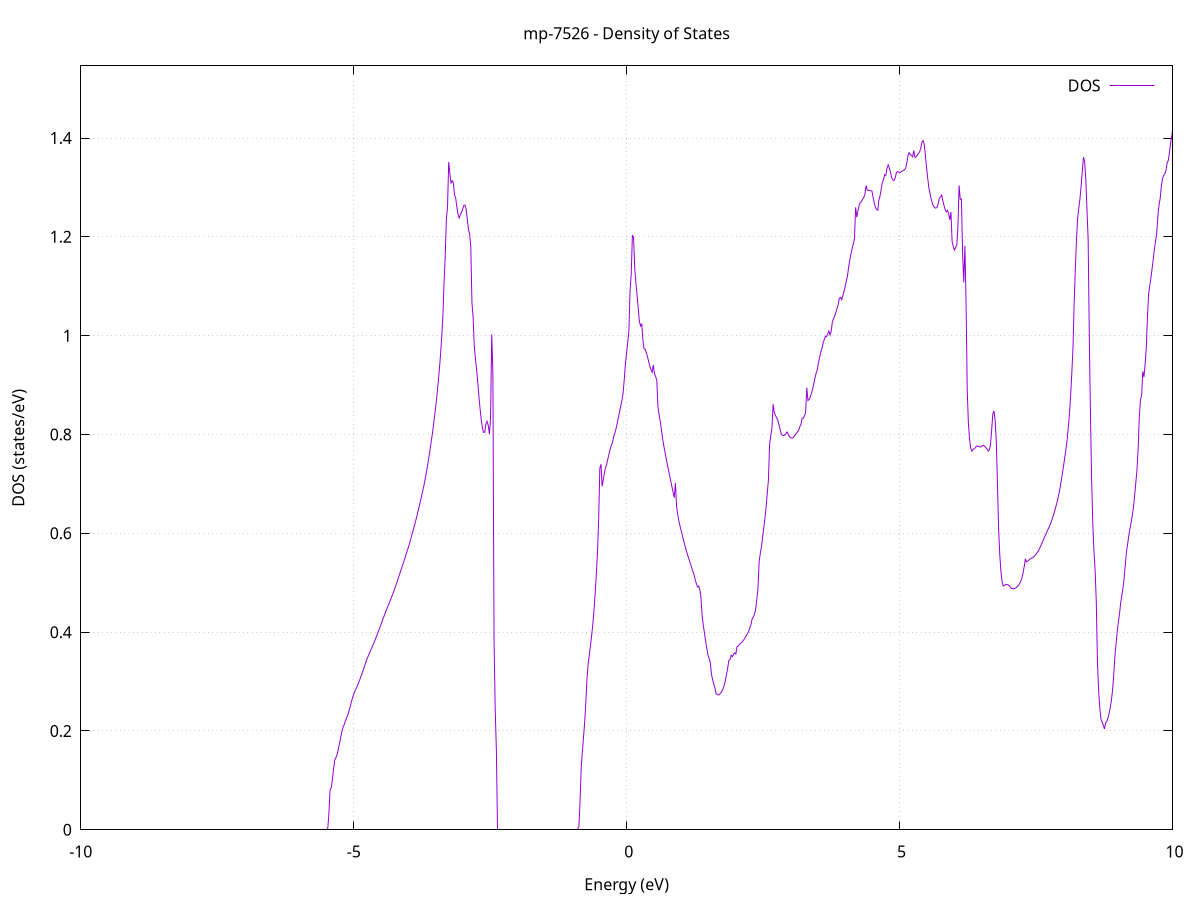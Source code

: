 set title 'mp-7526 - Density of States'
set xlabel 'Energy (eV)'
set ylabel 'DOS (states/eV)'
set grid
set xrange [-10:10]
set yrange [0:1.546]
set xzeroaxis lt -1
set terminal png size 800,600
set output 'mp-7526_dos_gnuplot.png'
plot '-' using 1:2 with lines title 'DOS'
-16.188600 0.000000
-16.167300 0.000000
-16.146000 0.000000
-16.124700 0.000000
-16.103400 0.000000
-16.082100 0.000000
-16.060800 0.000000
-16.039500 0.000000
-16.018200 0.000000
-15.996900 0.000000
-15.975600 0.000000
-15.954300 0.000000
-15.933000 0.000000
-15.911700 0.000000
-15.890400 0.000000
-15.869100 0.000000
-15.847800 0.000000
-15.826500 0.000000
-15.805200 0.000000
-15.783900 0.000000
-15.762600 0.000000
-15.741300 0.000000
-15.720000 0.000000
-15.698700 0.000000
-15.677400 0.000000
-15.656100 0.000000
-15.634800 0.000000
-15.613500 0.000000
-15.592200 0.000000
-15.570900 0.000000
-15.549600 0.000000
-15.528300 0.000000
-15.507000 0.000000
-15.485700 0.000000
-15.464400 0.000000
-15.443100 0.000000
-15.421800 0.000000
-15.400500 0.000000
-15.379200 0.000000
-15.357900 0.000000
-15.336600 0.000000
-15.315300 0.000000
-15.294000 0.000000
-15.272700 0.000000
-15.251400 0.000000
-15.230100 0.000000
-15.208800 0.000000
-15.187500 0.000000
-15.166200 0.000000
-15.144900 0.000000
-15.123600 0.000000
-15.102300 0.000000
-15.081000 0.000000
-15.059700 0.000000
-15.038400 0.000000
-15.017100 0.000000
-14.995800 0.000000
-14.974500 0.000000
-14.953200 0.000000
-14.931900 0.000000
-14.910600 0.000000
-14.889300 0.000000
-14.868000 0.000000
-14.846700 0.000000
-14.825400 0.000000
-14.804100 0.000000
-14.782800 0.000000
-14.761500 0.000000
-14.740200 0.000000
-14.718900 0.000000
-14.697600 0.000000
-14.676300 0.000000
-14.655000 0.000000
-14.633700 0.000000
-14.612400 0.000000
-14.591100 0.000000
-14.569800 0.000000
-14.548500 0.000000
-14.527200 0.000000
-14.505900 0.000000
-14.484600 0.000000
-14.463300 0.000000
-14.442000 0.000000
-14.420700 0.000000
-14.399400 0.000000
-14.378100 0.000000
-14.356800 0.000000
-14.335500 0.000000
-14.314200 0.000000
-14.292900 0.000000
-14.271600 0.000000
-14.250300 7.222700
-14.229000 70.970200
-14.207700 107.253500
-14.186400 140.772300
-14.165100 190.840000
-14.143800 0.000000
-14.122500 0.000000
-14.101200 0.000000
-14.079900 0.000000
-14.058600 0.000000
-14.037300 0.000000
-14.016000 0.000000
-13.994700 0.000000
-13.973400 0.000000
-13.952100 0.000000
-13.930800 0.000000
-13.909500 0.000000
-13.888200 0.000000
-13.866900 0.000000
-13.845600 0.000000
-13.824300 0.000000
-13.803000 0.000000
-13.781700 0.000000
-13.760400 0.000000
-13.739100 0.000000
-13.717800 0.000000
-13.696500 0.000000
-13.675200 0.000000
-13.653900 0.000000
-13.632600 0.000000
-13.611300 0.000000
-13.590000 0.000000
-13.568700 0.000000
-13.547400 0.000000
-13.526100 0.000000
-13.504800 0.000000
-13.483500 0.000000
-13.462200 0.000000
-13.440900 0.000000
-13.419600 0.000000
-13.398300 0.000000
-13.377000 0.000000
-13.355700 0.000000
-13.334400 0.000000
-13.313100 0.000000
-13.291800 0.000000
-13.270500 0.000000
-13.249200 0.000000
-13.227900 0.000000
-13.206600 0.000000
-13.185300 0.000000
-13.164100 0.000000
-13.142800 0.000000
-13.121500 0.000000
-13.100200 0.000000
-13.078900 0.000000
-13.057600 0.000000
-13.036300 0.000000
-13.015000 0.000000
-12.993700 0.000000
-12.972400 0.000000
-12.951100 0.000000
-12.929800 0.000000
-12.908500 0.000000
-12.887200 0.000000
-12.865900 0.000000
-12.844600 0.000000
-12.823300 0.000000
-12.802000 0.000000
-12.780700 0.000000
-12.759400 0.000000
-12.738100 0.000000
-12.716800 0.000000
-12.695500 0.000000
-12.674200 0.000000
-12.652900 0.000000
-12.631600 0.000000
-12.610300 0.000000
-12.589000 0.000000
-12.567700 0.000000
-12.546400 0.000000
-12.525100 0.000000
-12.503800 0.000000
-12.482500 0.000000
-12.461200 0.000000
-12.439900 0.000000
-12.418600 0.000000
-12.397300 0.000000
-12.376000 0.000000
-12.354700 0.000000
-12.333400 0.000000
-12.312100 0.000000
-12.290800 0.000000
-12.269500 0.000000
-12.248200 0.000000
-12.226900 0.000000
-12.205600 0.000000
-12.184300 0.000000
-12.163000 0.000000
-12.141700 0.000000
-12.120400 0.000000
-12.099100 0.000000
-12.077800 0.000000
-12.056500 0.000000
-12.035200 0.000000
-12.013900 0.000000
-11.992600 0.000000
-11.971300 0.000000
-11.950000 0.000000
-11.928700 0.000000
-11.907400 0.000000
-11.886100 0.000000
-11.864800 0.000000
-11.843500 0.000000
-11.822200 0.000000
-11.800900 0.000000
-11.779600 0.000000
-11.758300 0.000000
-11.737000 0.000000
-11.715700 0.000000
-11.694400 0.000000
-11.673100 0.000000
-11.651800 0.000000
-11.630500 0.000000
-11.609200 0.000000
-11.587900 0.000000
-11.566600 0.000000
-11.545300 0.000000
-11.524000 0.000000
-11.502700 0.000000
-11.481400 0.000000
-11.460100 0.000000
-11.438800 0.000000
-11.417500 0.000000
-11.396200 0.000000
-11.374900 0.000000
-11.353600 0.000000
-11.332300 0.000000
-11.311000 0.000000
-11.289700 0.000000
-11.268400 0.000000
-11.247100 0.000000
-11.225800 0.000000
-11.204500 0.000000
-11.183200 0.000000
-11.161900 0.000000
-11.140600 0.000000
-11.119300 0.000000
-11.098000 0.000000
-11.076700 0.000000
-11.055400 0.000000
-11.034100 0.000000
-11.012800 0.000000
-10.991500 0.000000
-10.970200 0.000000
-10.948900 0.000000
-10.927600 0.000000
-10.906300 0.000000
-10.885000 0.000000
-10.863700 0.000000
-10.842400 0.000000
-10.821100 0.000000
-10.799800 0.000000
-10.778500 0.000000
-10.757200 0.000000
-10.735900 0.000000
-10.714600 0.000000
-10.693300 0.000000
-10.672000 0.000000
-10.650700 0.000000
-10.629400 0.000000
-10.608100 0.000000
-10.586800 0.000000
-10.565500 0.000000
-10.544200 0.000000
-10.522900 0.000000
-10.501600 0.000000
-10.480300 0.000000
-10.459000 0.000000
-10.437700 0.000000
-10.416400 0.000000
-10.395100 0.000000
-10.373800 0.000000
-10.352500 0.000000
-10.331200 0.000000
-10.309900 0.000000
-10.288600 0.000000
-10.267300 0.000000
-10.246000 0.000000
-10.224700 0.000000
-10.203400 0.000000
-10.182100 0.000000
-10.160800 0.000000
-10.139600 0.000000
-10.118300 0.000000
-10.097000 0.000000
-10.075700 0.000000
-10.054400 0.000000
-10.033100 0.000000
-10.011800 0.000000
-9.990500 0.000000
-9.969200 0.000000
-9.947900 0.000000
-9.926600 0.000000
-9.905300 0.000000
-9.884000 0.000000
-9.862700 0.000000
-9.841400 0.000000
-9.820100 0.000000
-9.798800 0.000000
-9.777500 0.000000
-9.756200 0.000000
-9.734900 0.000000
-9.713600 0.000000
-9.692300 0.000000
-9.671000 0.000000
-9.649700 0.000000
-9.628400 0.000000
-9.607100 0.000000
-9.585800 0.000000
-9.564500 0.000000
-9.543200 0.000000
-9.521900 0.000000
-9.500600 0.000000
-9.479300 0.000000
-9.458000 0.000000
-9.436700 0.000000
-9.415400 0.000000
-9.394100 0.000000
-9.372800 0.000000
-9.351500 0.000000
-9.330200 0.000000
-9.308900 0.000000
-9.287600 0.000000
-9.266300 0.000000
-9.245000 0.000000
-9.223700 0.000000
-9.202400 0.000000
-9.181100 0.000000
-9.159800 0.000000
-9.138500 0.000000
-9.117200 0.000000
-9.095900 0.000000
-9.074600 0.000000
-9.053300 0.000000
-9.032000 0.000000
-9.010700 0.000000
-8.989400 0.000000
-8.968100 0.000000
-8.946800 0.000000
-8.925500 0.000000
-8.904200 0.000000
-8.882900 0.000000
-8.861600 0.000000
-8.840300 0.000000
-8.819000 0.000000
-8.797700 0.000000
-8.776400 0.000000
-8.755100 0.000000
-8.733800 0.000000
-8.712500 0.000000
-8.691200 0.000000
-8.669900 0.000000
-8.648600 0.000000
-8.627300 0.000000
-8.606000 0.000000
-8.584700 0.000000
-8.563400 0.000000
-8.542100 0.000000
-8.520800 0.000000
-8.499500 0.000000
-8.478200 0.000000
-8.456900 0.000000
-8.435600 0.000000
-8.414300 0.000000
-8.393000 0.000000
-8.371700 0.000000
-8.350400 0.000000
-8.329100 0.000000
-8.307800 0.000000
-8.286500 0.000000
-8.265200 0.000000
-8.243900 0.000000
-8.222600 0.000000
-8.201300 0.000000
-8.180000 0.000000
-8.158700 0.000000
-8.137400 0.000000
-8.116100 0.000000
-8.094800 0.000000
-8.073500 0.000000
-8.052200 0.000000
-8.030900 0.000000
-8.009600 0.000000
-7.988300 0.000000
-7.967000 0.000000
-7.945700 0.000000
-7.924400 0.000000
-7.903100 0.000000
-7.881800 0.000000
-7.860500 0.000000
-7.839200 0.000000
-7.817900 0.000000
-7.796600 0.000000
-7.775300 0.000000
-7.754000 0.000000
-7.732700 0.000000
-7.711400 0.000000
-7.690100 0.000000
-7.668800 0.000000
-7.647500 0.000000
-7.626200 0.000000
-7.604900 0.000000
-7.583600 0.000000
-7.562300 0.000000
-7.541000 0.000000
-7.519700 0.000000
-7.498400 0.000000
-7.477100 0.000000
-7.455800 0.000000
-7.434500 0.000000
-7.413200 0.000000
-7.391900 0.000000
-7.370600 0.000000
-7.349300 0.000000
-7.328000 0.000000
-7.306700 0.000000
-7.285400 0.000000
-7.264100 0.000000
-7.242800 0.000000
-7.221500 0.000000
-7.200200 0.000000
-7.178900 0.000000
-7.157600 0.000000
-7.136300 0.000000
-7.115000 0.000000
-7.093800 0.000000
-7.072500 0.000000
-7.051200 0.000000
-7.029900 0.000000
-7.008600 0.000000
-6.987300 0.000000
-6.966000 0.000000
-6.944700 0.000000
-6.923400 0.000000
-6.902100 0.000000
-6.880800 0.000000
-6.859500 0.000000
-6.838200 0.000000
-6.816900 0.000000
-6.795600 0.000000
-6.774300 0.000000
-6.753000 0.000000
-6.731700 0.000000
-6.710400 0.000000
-6.689100 0.000000
-6.667800 0.000000
-6.646500 0.000000
-6.625200 0.000000
-6.603900 0.000000
-6.582600 0.000000
-6.561300 0.000000
-6.540000 0.000000
-6.518700 0.000000
-6.497400 0.000000
-6.476100 0.000000
-6.454800 0.000000
-6.433500 0.000000
-6.412200 0.000000
-6.390900 0.000000
-6.369600 0.000000
-6.348300 0.000000
-6.327000 0.000000
-6.305700 0.000000
-6.284400 0.000000
-6.263100 0.000000
-6.241800 0.000000
-6.220500 0.000000
-6.199200 0.000000
-6.177900 0.000000
-6.156600 0.000000
-6.135300 0.000000
-6.114000 0.000000
-6.092700 0.000000
-6.071400 0.000000
-6.050100 0.000000
-6.028800 0.000000
-6.007500 0.000000
-5.986200 0.000000
-5.964900 0.000000
-5.943600 0.000000
-5.922300 0.000000
-5.901000 0.000000
-5.879700 0.000000
-5.858400 0.000000
-5.837100 0.000000
-5.815800 0.000000
-5.794500 0.000000
-5.773200 0.000000
-5.751900 0.000000
-5.730600 0.000000
-5.709300 0.000000
-5.688000 0.000000
-5.666700 0.000000
-5.645400 0.000000
-5.624100 0.000000
-5.602800 0.000000
-5.581500 0.000000
-5.560200 0.000000
-5.538900 0.000000
-5.517600 0.000000
-5.496300 0.000000
-5.475000 0.002800
-5.453700 0.034200
-5.432400 0.082000
-5.411100 0.084900
-5.389800 0.102000
-5.368500 0.123100
-5.347200 0.141100
-5.325900 0.146000
-5.304600 0.152400
-5.283300 0.162800
-5.262000 0.173700
-5.240700 0.185000
-5.219400 0.197200
-5.198100 0.206500
-5.176800 0.212200
-5.155500 0.219000
-5.134200 0.225200
-5.112900 0.231300
-5.091600 0.238300
-5.070300 0.246900
-5.049000 0.255800
-5.027700 0.264900
-5.006400 0.272700
-4.985100 0.279300
-4.963800 0.284200
-4.942500 0.288900
-4.921200 0.294400
-4.899900 0.300400
-4.878600 0.306900
-4.857300 0.313400
-4.836000 0.320000
-4.814700 0.326900
-4.793400 0.334100
-4.772100 0.341200
-4.750800 0.347000
-4.729500 0.353100
-4.708200 0.358800
-4.686900 0.363900
-4.665600 0.369200
-4.644300 0.374700
-4.623000 0.380400
-4.601700 0.386300
-4.580400 0.392300
-4.559100 0.398400
-4.537800 0.404500
-4.516500 0.410700
-4.495200 0.417200
-4.473900 0.423700
-4.452600 0.430000
-4.431300 0.436200
-4.410000 0.442600
-4.388700 0.448500
-4.367400 0.454100
-4.346100 0.459900
-4.324800 0.465800
-4.303500 0.471800
-4.282200 0.477800
-4.260900 0.484000
-4.239600 0.490800
-4.218300 0.497600
-4.197000 0.504600
-4.175700 0.511700
-4.154400 0.519000
-4.133100 0.526000
-4.111800 0.532900
-4.090500 0.540000
-4.069300 0.547200
-4.048000 0.554700
-4.026700 0.562000
-4.005400 0.569300
-3.984100 0.577100
-3.962800 0.585200
-3.941500 0.593700
-3.920200 0.602300
-3.898900 0.611000
-3.877600 0.619900
-3.856300 0.629100
-3.835000 0.638600
-3.813700 0.648300
-3.792400 0.658200
-3.771100 0.668300
-3.749800 0.678700
-3.728500 0.689400
-3.707200 0.700500
-3.685900 0.713100
-3.664600 0.725900
-3.643300 0.739900
-3.622000 0.754700
-3.600700 0.770000
-3.579400 0.785900
-3.558100 0.802800
-3.536800 0.820600
-3.515500 0.839500
-3.494200 0.859900
-3.472900 0.882000
-3.451600 0.906100
-3.430300 0.932500
-3.409000 0.962300
-3.387700 0.997600
-3.366400 1.039400
-3.345100 1.107300
-3.323800 1.160600
-3.302500 1.235800
-3.281200 1.260700
-3.259900 1.351300
-3.238600 1.328300
-3.217300 1.309000
-3.196000 1.313600
-3.174700 1.309500
-3.153400 1.285700
-3.132100 1.278700
-3.110800 1.260500
-3.089500 1.245500
-3.068200 1.238200
-3.046900 1.244500
-3.025600 1.249400
-3.004300 1.256100
-2.983000 1.263500
-2.961700 1.264400
-2.940400 1.255200
-2.919100 1.235200
-2.897800 1.214800
-2.876500 1.205100
-2.855200 1.180100
-2.833900 1.066300
-2.812600 1.037300
-2.791300 0.978400
-2.770000 0.953300
-2.748700 0.931400
-2.727400 0.905500
-2.706100 0.877500
-2.684800 0.851700
-2.663500 0.829300
-2.642200 0.813300
-2.620900 0.804000
-2.599600 0.804900
-2.578300 0.821300
-2.557000 0.826600
-2.535700 0.818600
-2.514400 0.800900
-2.493100 0.831800
-2.471800 1.002500
-2.450500 0.925500
-2.429200 0.382900
-2.407900 0.244300
-2.386600 0.161500
-2.365300 0.000000
-2.344000 0.000000
-2.322700 0.000000
-2.301400 0.000000
-2.280100 0.000000
-2.258800 0.000000
-2.237500 0.000000
-2.216200 0.000000
-2.194900 0.000000
-2.173600 0.000000
-2.152300 0.000000
-2.131000 0.000000
-2.109700 0.000000
-2.088400 0.000000
-2.067100 0.000000
-2.045800 0.000000
-2.024500 0.000000
-2.003200 0.000000
-1.981900 0.000000
-1.960600 0.000000
-1.939300 0.000000
-1.918000 0.000000
-1.896700 0.000000
-1.875400 0.000000
-1.854100 0.000000
-1.832800 0.000000
-1.811500 0.000000
-1.790200 0.000000
-1.768900 0.000000
-1.747600 0.000000
-1.726300 0.000000
-1.705000 0.000000
-1.683700 0.000000
-1.662400 0.000000
-1.641100 0.000000
-1.619800 0.000000
-1.598500 0.000000
-1.577200 0.000000
-1.555900 0.000000
-1.534600 0.000000
-1.513300 0.000000
-1.492000 0.000000
-1.470700 0.000000
-1.449400 0.000000
-1.428100 0.000000
-1.406800 0.000000
-1.385500 0.000000
-1.364200 0.000000
-1.342900 0.000000
-1.321600 0.000000
-1.300300 0.000000
-1.279000 0.000000
-1.257700 0.000000
-1.236400 0.000000
-1.215100 0.000000
-1.193800 0.000000
-1.172500 0.000000
-1.151200 0.000000
-1.129900 0.000000
-1.108600 0.000000
-1.087300 0.000000
-1.066000 0.000000
-1.044700 0.000000
-1.023500 0.000000
-1.002200 0.000000
-0.980900 0.000000
-0.959600 0.000000
-0.938300 0.000000
-0.917000 0.000000
-0.895700 0.000000
-0.874400 0.006600
-0.853100 0.059900
-0.831800 0.126600
-0.810500 0.159600
-0.789200 0.188500
-0.767900 0.219500
-0.746600 0.259800
-0.725300 0.308100
-0.704000 0.336900
-0.682700 0.354500
-0.661400 0.373700
-0.640100 0.394100
-0.618800 0.416900
-0.597500 0.445600
-0.576200 0.479300
-0.554900 0.518600
-0.533600 0.562900
-0.512300 0.630200
-0.491000 0.732100
-0.469700 0.739800
-0.448400 0.695100
-0.427100 0.709500
-0.405800 0.723400
-0.384500 0.734600
-0.363200 0.740400
-0.341900 0.751700
-0.320600 0.761800
-0.299300 0.771700
-0.278000 0.778300
-0.256700 0.785500
-0.235400 0.796200
-0.214100 0.803600
-0.192800 0.812200
-0.171500 0.823200
-0.150200 0.835100
-0.128900 0.846500
-0.107600 0.857600
-0.086300 0.868600
-0.065000 0.884200
-0.043700 0.911200
-0.022400 0.943900
-0.001100 0.964500
0.020200 0.986700
0.041500 1.010200
0.062800 1.090400
0.084100 1.124900
0.105400 1.203500
0.126700 1.198900
0.148000 1.137200
0.169300 1.107400
0.190600 1.082300
0.211900 1.056200
0.233200 1.028900
0.254500 1.019600
0.275800 1.024400
0.297100 0.992600
0.318400 0.973200
0.339700 0.972600
0.361000 0.965500
0.382300 0.957000
0.403600 0.947600
0.424900 0.938500
0.446200 0.931200
0.467500 0.925800
0.488800 0.940700
0.510100 0.922400
0.531400 0.917700
0.552700 0.908700
0.574000 0.854900
0.595300 0.839700
0.616600 0.825500
0.637900 0.809400
0.659200 0.791200
0.680500 0.777300
0.701800 0.764400
0.723100 0.752200
0.744400 0.740400
0.765700 0.728600
0.787000 0.717100
0.808300 0.705600
0.829600 0.694300
0.850900 0.682800
0.872200 0.672000
0.893500 0.701800
0.914800 0.654700
0.936100 0.638000
0.957400 0.624600
0.978700 0.614200
1.000000 0.604700
1.021300 0.595300
1.042600 0.585900
1.063900 0.576500
1.085200 0.567700
1.106500 0.559800
1.127800 0.552200
1.149100 0.545300
1.170400 0.538000
1.191700 0.530500
1.213000 0.523300
1.234300 0.516200
1.255600 0.506500
1.276900 0.498200
1.298200 0.491400
1.319500 0.493000
1.340800 0.485800
1.362100 0.468900
1.383400 0.432500
1.404700 0.413700
1.426000 0.397500
1.447300 0.381700
1.468600 0.367000
1.489900 0.353500
1.511200 0.346200
1.532500 0.338400
1.553800 0.314600
1.575100 0.303700
1.596400 0.294500
1.617700 0.287000
1.639000 0.275100
1.660300 0.274100
1.681600 0.272700
1.702900 0.274300
1.724200 0.277000
1.745500 0.280800
1.766800 0.285500
1.788100 0.292500
1.809400 0.302600
1.830700 0.314600
1.852000 0.328100
1.873300 0.343200
1.894600 0.344700
1.915900 0.353400
1.937200 0.350400
1.958500 0.355100
1.979800 0.358200
2.001000 0.355800
2.022300 0.370700
2.043600 0.371700
2.064900 0.374900
2.086200 0.377400
2.107500 0.378700
2.128800 0.381800
2.150100 0.385100
2.171400 0.388900
2.192700 0.392800
2.214000 0.397000
2.235300 0.401900
2.256600 0.409000
2.277900 0.415300
2.299200 0.426800
2.320500 0.430800
2.341800 0.436000
2.363100 0.445800
2.384400 0.466000
2.405700 0.487800
2.427000 0.542900
2.448300 0.559200
2.469600 0.573000
2.490900 0.591600
2.512200 0.610800
2.533500 0.630400
2.554800 0.653600
2.576100 0.681100
2.597400 0.707800
2.618700 0.779800
2.640000 0.797300
2.661300 0.812200
2.682600 0.861300
2.703900 0.844800
2.725200 0.838500
2.746500 0.834200
2.767800 0.829200
2.789100 0.820900
2.810400 0.810400
2.831700 0.801700
2.853000 0.798600
2.874300 0.798600
2.895600 0.798800
2.916900 0.801200
2.938200 0.805200
2.959500 0.800900
2.980800 0.796000
3.002100 0.793400
3.023400 0.793100
3.044700 0.793000
3.066000 0.795900
3.087300 0.799100
3.108600 0.802300
3.129900 0.805100
3.151200 0.808300
3.172500 0.815800
3.193800 0.820400
3.215100 0.833100
3.236400 0.832900
3.257700 0.837500
3.279000 0.844800
3.300300 0.894700
3.321600 0.868700
3.342900 0.870800
3.364200 0.876100
3.385500 0.883600
3.406800 0.892300
3.428100 0.902600
3.449400 0.913800
3.470700 0.923700
3.492000 0.930800
3.513300 0.944200
3.534600 0.955700
3.555900 0.966900
3.577200 0.973900
3.598500 0.984400
3.619800 0.991900
3.641100 0.998700
3.662400 0.998300
3.683700 1.003300
3.705000 1.009400
3.726300 1.001400
3.747600 1.008600
3.768900 1.028500
3.790200 1.034300
3.811500 1.040400
3.832800 1.046900
3.854100 1.055200
3.875400 1.062700
3.896700 1.075300
3.918000 1.077500
3.939300 1.072600
3.960600 1.080700
3.981900 1.089500
4.003200 1.099300
4.024500 1.110900
4.045800 1.120900
4.067100 1.138900
4.088400 1.152700
4.109700 1.165500
4.131000 1.176400
4.152300 1.185900
4.173600 1.196100
4.194900 1.259600
4.216200 1.239600
4.237500 1.253500
4.258800 1.263100
4.280100 1.269800
4.301400 1.270900
4.322700 1.276300
4.344000 1.279600
4.365300 1.286600
4.386600 1.303700
4.407900 1.294700
4.429200 1.293900
4.450500 1.294300
4.471800 1.293200
4.493100 1.292900
4.514400 1.280500
4.535700 1.268600
4.557000 1.260400
4.578300 1.255400
4.599600 1.253900
4.620900 1.274300
4.642200 1.282700
4.663500 1.296600
4.684800 1.310200
4.706100 1.315900
4.727400 1.326000
4.748700 1.324400
4.770000 1.338800
4.791300 1.345600
4.812600 1.339500
4.833900 1.330400
4.855200 1.319600
4.876500 1.315300
4.897800 1.313900
4.919100 1.318800
4.940400 1.329600
4.961700 1.332200
4.983000 1.331000
5.004300 1.330400
5.025600 1.331300
5.046800 1.333200
5.068100 1.334600
5.089400 1.335500
5.110700 1.338800
5.132000 1.348400
5.153300 1.364800
5.174600 1.370500
5.195900 1.367000
5.217200 1.364400
5.238500 1.362000
5.259800 1.374600
5.281100 1.360600
5.302400 1.361500
5.323700 1.365200
5.345000 1.368700
5.366300 1.371700
5.387600 1.379200
5.408900 1.391200
5.430200 1.395000
5.451500 1.387400
5.472800 1.365000
5.494100 1.341000
5.515400 1.319100
5.536700 1.298900
5.558000 1.287400
5.579300 1.276600
5.600600 1.267500
5.621900 1.261900
5.643200 1.259000
5.664500 1.258000
5.685800 1.259800
5.707100 1.266400
5.728400 1.278600
5.749700 1.280800
5.771000 1.284600
5.792300 1.273200
5.813600 1.263400
5.834900 1.255100
5.856200 1.250500
5.877500 1.253400
5.898800 1.247100
5.920100 1.234400
5.941400 1.250400
5.962700 1.190100
5.984000 1.180900
6.005300 1.173100
6.026600 1.178300
6.047900 1.182800
6.069200 1.218700
6.090500 1.304000
6.111800 1.276000
6.133100 1.276500
6.154400 1.167600
6.175700 1.107700
6.197000 1.181700
6.218300 1.066300
6.239600 0.889200
6.260900 0.822300
6.282200 0.791300
6.303500 0.772300
6.324800 0.766100
6.346100 0.769200
6.367400 0.771600
6.388700 0.773000
6.410000 0.776600
6.431300 0.776500
6.452600 0.775600
6.473900 0.774600
6.495200 0.775100
6.516500 0.777200
6.537800 0.778300
6.559100 0.775900
6.580400 0.773300
6.601700 0.770500
6.623000 0.766300
6.644300 0.768600
6.665600 0.779500
6.686900 0.808700
6.708200 0.841500
6.729500 0.847600
6.750800 0.828800
6.772100 0.785500
6.793400 0.700600
6.814700 0.607400
6.836000 0.556200
6.857300 0.522200
6.878600 0.502000
6.899900 0.493200
6.921200 0.494400
6.942500 0.496400
6.963800 0.496500
6.985100 0.495800
7.006400 0.494300
7.027700 0.491500
7.049000 0.488400
7.070300 0.487900
7.091600 0.488100
7.112900 0.488300
7.134200 0.489900
7.155500 0.492100
7.176800 0.494500
7.198100 0.497900
7.219400 0.502700
7.240700 0.509400
7.262000 0.519500
7.283300 0.532600
7.304600 0.548300
7.325900 0.542100
7.347200 0.543700
7.368500 0.545800
7.389800 0.548100
7.411100 0.549600
7.432400 0.550200
7.453700 0.552200
7.475000 0.554500
7.496300 0.557100
7.517600 0.560100
7.538900 0.563700
7.560200 0.568200
7.581500 0.573300
7.602800 0.578800
7.624100 0.584300
7.645400 0.589700
7.666700 0.595100
7.688000 0.600300
7.709300 0.605500
7.730600 0.610500
7.751900 0.615600
7.773200 0.621700
7.794500 0.628500
7.815800 0.635800
7.837100 0.643600
7.858400 0.652000
7.879700 0.660900
7.901000 0.670500
7.922300 0.681700
7.943600 0.694400
7.964900 0.708700
7.986200 0.723700
8.007500 0.738900
8.028800 0.755000
8.050100 0.772100
8.071300 0.790900
8.092600 0.816100
8.113900 0.844000
8.135200 0.882000
8.156500 0.926000
8.177800 0.977900
8.199100 1.068600
8.220400 1.135600
8.241700 1.196300
8.263000 1.239400
8.284300 1.258900
8.305600 1.277800
8.326900 1.304300
8.348200 1.333600
8.369500 1.361300
8.390800 1.352000
8.412100 1.315200
8.433400 1.254900
8.454700 1.194400
8.476000 0.999800
8.497300 0.837600
8.518600 0.708400
8.539900 0.619900
8.561200 0.563900
8.582500 0.525700
8.603800 0.461000
8.625100 0.340200
8.646400 0.283500
8.667700 0.246600
8.689000 0.224600
8.710300 0.217900
8.731600 0.212100
8.752900 0.204000
8.774200 0.216500
8.795500 0.218900
8.816800 0.225700
8.838100 0.235400
8.859400 0.247100
8.880700 0.262100
8.902000 0.282500
8.923300 0.313000
8.944600 0.351400
8.965900 0.375900
8.987200 0.401200
9.008500 0.420400
9.029800 0.437600
9.051100 0.460000
9.072400 0.474500
9.093700 0.488900
9.115000 0.510500
9.136300 0.537000
9.157600 0.563200
9.178900 0.578600
9.200200 0.596100
9.221500 0.609800
9.242800 0.622100
9.264100 0.636200
9.285400 0.653000
9.306700 0.677200
9.328000 0.702500
9.349300 0.728600
9.370600 0.770800
9.391900 0.835400
9.413200 0.870400
9.434500 0.878900
9.455800 0.927600
9.477100 0.916000
9.498400 0.942300
9.519700 0.976000
9.541000 1.036600
9.562300 1.084300
9.583600 1.101900
9.604900 1.116900
9.626200 1.135600
9.647500 1.154600
9.668800 1.174900
9.690100 1.191100
9.711400 1.207000
9.732700 1.243200
9.754000 1.264600
9.775300 1.278500
9.796600 1.303700
9.817900 1.318300
9.839200 1.324500
9.860500 1.327800
9.881800 1.335500
9.903100 1.349600
9.924400 1.355300
9.945700 1.372000
9.967000 1.390300
9.988300 1.405000
10.009600 1.425100
10.030900 1.441100
10.052200 1.459300
10.073500 1.477200
10.094800 1.505700
10.116100 1.540000
10.137400 1.577200
10.158700 1.610600
10.180000 1.641400
10.201300 1.659700
10.222600 1.676000
10.243900 1.694700
10.265200 1.716500
10.286500 1.732100
10.307800 1.754900
10.329100 1.762100
10.350400 1.756700
10.371700 1.736700
10.393000 1.711600
10.414300 1.694800
10.435600 1.671500
10.456900 1.636800
10.478200 1.620600
10.499500 1.585000
10.520800 1.554800
10.542100 1.504400
10.563400 1.444500
10.584700 1.423100
10.606000 1.415700
10.627300 1.408700
10.648600 1.395600
10.669900 1.374300
10.691200 1.344800
10.712500 1.346000
10.733800 1.363600
10.755100 1.380300
10.776400 1.418500
10.797700 1.424300
10.819000 1.409800
10.840300 1.395000
10.861600 1.379800
10.882900 1.366600
10.904200 1.360800
10.925500 1.337500
10.946800 1.308000
10.968100 1.274600
10.989400 1.268400
11.010700 1.258800
11.032000 1.251400
11.053300 1.237700
11.074600 1.202200
11.095900 1.173800
11.117100 1.158600
11.138400 1.158000
11.159700 1.167100
11.181000 1.177800
11.202300 1.186500
11.223600 1.194100
11.244900 1.200200
11.266200 1.209400
11.287500 1.221100
11.308800 1.232100
11.330100 1.251200
11.351400 1.277400
11.372700 1.292900
11.394000 1.300400
11.415300 1.336700
11.436600 1.352400
11.457900 1.369200
11.479200 1.383400
11.500500 1.393500
11.521800 1.415700
11.543100 1.446200
11.564400 1.484700
11.585700 1.516600
11.607000 1.545100
11.628300 1.572000
11.649600 1.591200
11.670900 1.603700
11.692200 1.624200
11.713500 1.645100
11.734800 1.662300
11.756100 1.678000
11.777400 1.688100
11.798700 1.677100
11.820000 1.664100
11.841300 1.662100
11.862600 1.671800
11.883900 1.672900
11.905200 1.673900
11.926500 1.666600
11.947800 1.650300
11.969100 1.632200
11.990400 1.618800
12.011700 1.620600
12.033000 1.622100
12.054300 1.615400
12.075600 1.610600
12.096900 1.593100
12.118200 1.613400
12.139500 1.544500
12.160800 1.475300
12.182100 1.434400
12.203400 1.402400
12.224700 1.372500
12.246000 1.338200
12.267300 1.312600
12.288600 1.289700
12.309900 1.266100
12.331200 1.246500
12.352500 1.243900
12.373800 1.233100
12.395100 1.203700
12.416400 1.161500
12.437700 1.134600
12.459000 1.115200
12.480300 1.096800
12.501600 1.082200
12.522900 1.073200
12.544200 1.068400
12.565500 1.065300
12.586800 1.067700
12.608100 1.064500
12.629400 1.062900
12.650700 1.058600
12.672000 1.069800
12.693300 1.081000
12.714600 1.077200
12.735900 1.066000
12.757200 1.063700
12.778500 1.058400
12.799800 1.050700
12.821100 1.045200
12.842400 1.032300
12.863700 1.027800
12.885000 1.032200
12.906300 1.042500
12.927600 1.051200
12.948900 1.060500
12.970200 1.063800
12.991500 1.060600
13.012800 1.057800
13.034100 1.073800
13.055400 1.105200
13.076700 1.130500
13.098000 1.159500
13.119300 1.182600
13.140600 1.205100
13.161900 1.226200
13.183200 1.234600
13.204500 1.224000
13.225800 1.229300
13.247100 1.230400
13.268400 1.231500
13.289700 1.235500
13.311000 1.235200
13.332300 1.201800
13.353600 1.178600
13.374900 1.173700
13.396200 1.170300
13.417500 1.166000
13.438800 1.158200
13.460100 1.137800
13.481400 1.117300
13.502700 1.100600
13.524000 1.083400
13.545300 1.071000
13.566600 1.064700
13.587900 1.054500
13.609200 1.043300
13.630500 1.031200
13.651800 1.016200
13.673100 1.003000
13.694400 0.992600
13.715700 0.985100
13.737000 0.978800
13.758300 0.974500
13.779600 0.967800
13.800900 0.959300
13.822200 0.956400
13.843500 0.955800
13.864800 0.954600
13.886100 0.952100
13.907400 0.946300
13.928700 0.944500
13.950000 0.938500
13.971300 0.931800
13.992600 0.933200
14.013900 0.936500
14.035200 0.943400
14.056500 0.957700
14.077800 0.974700
14.099100 0.990200
14.120400 1.003700
14.141600 1.017900
14.162900 1.024500
14.184200 1.033700
14.205500 1.041700
14.226800 1.042300
14.248100 1.040000
14.269400 1.039800
14.290700 1.032200
14.312000 1.028300
14.333300 1.034900
14.354600 1.049000
14.375900 1.079800
14.397200 1.108900
14.418500 1.122000
14.439800 1.147200
14.461100 1.188200
14.482400 1.255000
14.503700 1.297000
14.525000 1.330400
14.546300 1.349000
14.567600 1.366000
14.588900 1.368100
14.610200 1.376200
14.631500 1.376800
14.652800 1.375700
14.674100 1.372400
14.695400 1.372600
14.716700 1.382100
14.738000 1.383000
14.759300 1.386000
14.780600 1.394200
14.801900 1.404900
14.823200 1.413300
14.844500 1.422200
14.865800 1.437500
14.887100 1.433100
14.908400 1.416700
14.929700 1.414200
14.951000 1.414900
14.972300 1.415600
14.993600 1.418500
15.014900 1.420000
15.036200 1.424600
15.057500 1.437200
15.078800 1.446400
15.100100 1.467400
15.121400 1.470000
15.142700 1.472800
15.164000 1.495800
15.185300 1.502000
15.206600 1.502500
15.227900 1.516000
15.249200 1.512600
15.270500 1.490800
15.291800 1.436400
15.313100 1.385500
15.334400 1.325800
15.355700 1.259200
15.377000 1.202000
15.398300 1.157600
15.419600 1.126500
15.440900 1.094000
15.462200 1.066900
15.483500 1.058100
15.504800 1.035100
15.526100 1.007900
15.547400 1.031400
15.568700 0.995900
15.590000 0.957600
15.611300 0.935300
15.632600 0.904900
15.653900 0.893800
15.675200 0.887200
15.696500 0.884600
15.717800 0.883600
15.739100 0.884900
15.760400 0.871800
15.781700 0.865800
15.803000 0.862300
15.824300 0.859900
15.845600 0.860500
15.866900 0.866600
15.888200 0.877000
15.909500 0.896200
15.930800 0.925000
15.952100 0.986600
15.973400 0.990700
15.994700 1.021700
16.016000 1.081700
16.037300 1.111700
16.058600 1.158000
16.079900 1.205200
16.101200 1.225500
16.122500 1.243900
16.143800 1.290500
16.165100 1.309600
16.186400 1.333500
16.207700 1.358400
16.229000 1.381400
16.250300 1.415400
16.271600 1.418400
16.292900 1.396700
16.314200 1.377100
16.335500 1.357800
16.356800 1.351100
16.378100 1.341800
16.399400 1.334800
16.420700 1.330400
16.442000 1.327900
16.463300 1.322000
16.484600 1.318900
16.505900 1.313600
16.527200 1.309900
16.548500 1.305700
16.569800 1.298000
16.591100 1.304300
16.612400 1.295500
16.633700 1.293700
16.655000 1.294300
16.676300 1.295600
16.697600 1.295900
16.718900 1.296500
16.740200 1.293600
16.761500 1.294200
16.782800 1.296400
16.804100 1.299400
16.825400 1.305800
16.846700 1.314400
16.868000 1.317900
16.889300 1.326100
16.910600 1.323900
16.931900 1.326700
16.953200 1.330600
16.974500 1.336300
16.995800 1.345300
17.017100 1.355800
17.038400 1.363600
17.059700 1.368500
17.081000 1.375800
17.102300 1.390500
17.123600 1.407400
17.144900 1.437000
17.166200 1.463200
17.187400 1.474200
17.208700 1.490100
17.230000 1.509700
17.251300 1.516500
17.272600 1.522300
17.293900 1.539900
17.315200 1.550600
17.336500 1.552400
17.357800 1.547200
17.379100 1.545800
17.400400 1.555800
17.421700 1.533000
17.443000 1.501200
17.464300 1.462500
17.485600 1.450600
17.506900 1.453800
17.528200 1.454600
17.549500 1.472800
17.570800 1.471200
17.592100 1.463500
17.613400 1.456700
17.634700 1.453700
17.656000 1.443700
17.677300 1.444500
17.698600 1.453800
17.719900 1.429100
17.741200 1.421900
17.762500 1.438700
17.783800 1.417600
17.805100 1.391700
17.826400 1.344800
17.847700 1.319800
17.869000 1.308400
17.890300 1.294500
17.911600 1.287200
17.932900 1.299000
17.954200 1.266000
17.975500 1.266900
17.996800 1.271500
18.018100 1.272500
18.039400 1.279700
18.060700 1.286400
18.082000 1.283900
18.103300 1.287100
18.124600 1.284200
18.145900 1.286900
18.167200 1.303000
18.188500 1.323600
18.209800 1.324800
18.231100 1.326600
18.252400 1.335500
18.273700 1.356700
18.295000 1.355700
18.316300 1.350200
18.337600 1.364000
18.358900 1.378400
18.380200 1.374700
18.401500 1.372200
18.422800 1.372200
18.444100 1.344900
18.465400 1.339100
18.486700 1.346600
18.508000 1.356600
18.529300 1.378000
18.550600 1.415100
18.571900 1.470200
18.593200 1.528800
18.614500 1.563700
18.635800 1.605500
18.657100 1.648000
18.678400 1.681700
18.699700 1.713100
18.721000 1.746000
18.742300 1.760600
18.763600 1.791100
18.784900 1.827300
18.806200 1.869900
18.827500 1.913400
18.848800 1.963300
18.870100 2.054600
18.891400 2.044300
18.912700 2.039100
18.934000 2.019900
18.955300 1.982300
18.976600 1.951400
18.997900 1.937100
19.019200 1.939800
19.040500 1.953600
19.061800 1.879800
19.083100 1.848200
19.104400 1.811500
19.125700 1.781200
19.147000 1.730000
19.168300 1.691000
19.189600 1.674600
19.210900 1.665700
19.232200 1.650600
19.253500 1.717700
19.274800 1.494500
19.296100 1.439700
19.317400 1.409100
19.338700 1.396600
19.360000 1.378500
19.381300 1.361500
19.402600 1.351100
19.423900 1.357500
19.445200 1.342100
19.466500 1.321300
19.487800 1.306400
19.509100 1.292100
19.530400 1.277800
19.551700 1.277600
19.573000 1.296900
19.594300 1.279400
19.615600 1.270500
19.636900 1.278600
19.658200 1.283400
19.679500 1.290100
19.700800 1.309300
19.722100 1.363100
19.743400 1.405300
19.764700 1.413200
19.786000 1.388800
19.807300 1.367200
19.828600 1.346500
19.849900 1.312100
19.871200 1.304900
19.892500 1.305300
19.913800 1.307700
19.935100 1.312100
19.956400 1.315100
19.977700 1.318700
19.999000 1.330600
20.020300 1.346200
20.041600 1.361500
20.062900 1.470600
20.084200 1.497500
20.105500 1.545600
20.126800 1.546200
20.148100 1.578800
20.169400 1.558400
20.190700 1.522200
20.211900 1.511600
20.233200 1.524600
20.254500 1.516200
20.275800 1.519600
20.297100 1.532200
20.318400 1.545200
20.339700 1.565600
20.361000 1.596500
20.382300 1.698000
20.403600 1.704600
20.424900 1.697900
20.446200 1.705900
20.467500 1.576000
20.488800 1.507900
20.510100 1.514500
20.531400 1.520900
20.552700 1.523300
20.574000 1.518200
20.595300 1.510100
20.616600 1.507300
20.637900 1.512700
20.659200 1.523000
20.680500 1.535700
20.701800 1.554200
20.723100 1.576500
20.744400 1.605500
20.765700 1.614500
20.787000 1.687400
20.808300 1.710500
20.829600 1.737800
20.850900 1.756100
20.872200 1.635000
20.893500 1.560000
20.914800 1.504100
20.936100 1.455200
20.957400 1.412900
20.978700 1.387600
21.000000 1.362500
21.021300 1.363800
21.042600 1.346900
21.063900 1.351500
21.085200 1.366300
21.106500 1.386100
21.127800 1.405500
21.149100 1.416200
21.170400 1.434300
21.191700 1.466300
21.213000 1.523100
21.234300 1.526100
21.255600 1.561400
21.276900 1.587100
21.298200 1.606400
21.319500 1.613900
21.340800 1.621100
21.362100 1.630900
21.383400 1.608700
21.404700 1.584200
21.426000 1.562600
21.447300 1.527400
21.468600 1.494200
21.489900 1.468900
21.511200 1.455000
21.532500 1.432000
21.553800 1.406700
21.575100 1.387600
21.596400 1.401100
21.617700 1.388800
21.639000 1.388900
21.660300 1.337400
21.681600 1.328200
21.702900 1.319100
21.724200 1.322900
21.745500 1.330300
21.766800 1.334400
21.788100 1.341300
21.809400 1.347100
21.830700 1.365800
21.852000 1.404400
21.873300 1.479100
21.894600 1.674300
21.915900 1.709300
21.937200 1.712700
21.958500 1.725900
21.979800 1.724200
22.001100 1.711100
22.022400 1.687800
22.043700 1.650800
22.065000 1.610400
22.086300 1.573900
22.107600 1.545100
22.128900 1.516700
22.150200 1.492500
22.171500 1.473900
22.192800 1.459300
22.214100 1.459800
22.235400 1.450200
22.256700 1.458100
22.278000 1.474600
22.299300 1.497300
22.320600 1.548600
22.341900 1.574100
22.363200 1.631500
22.384500 1.746100
22.405800 1.786900
22.427100 1.823500
22.448400 1.849000
22.469700 1.854400
22.491000 1.856100
22.512300 1.857400
22.533600 1.850400
22.554900 1.862900
22.576200 1.869800
22.597500 1.851800
22.618800 1.841200
22.640100 1.859100
22.661400 1.838300
22.682700 1.837100
22.704000 1.836100
22.725300 1.846000
22.746600 1.858300
22.767900 1.861300
22.789200 1.848900
22.810500 1.829000
22.831800 1.861600
22.853100 1.830200
22.874400 1.806100
22.895700 1.791100
22.917000 1.743900
22.938300 1.728600
22.959600 1.702000
22.980900 1.700400
23.002200 1.686500
23.023500 1.675400
23.044800 1.680800
23.066100 1.688100
23.087400 1.689300
23.108700 1.684700
23.130000 1.699100
23.151300 1.691300
23.172600 1.692900
23.193900 1.640700
23.215200 1.573600
23.236500 1.513200
23.257700 1.490000
23.279000 1.493000
23.300300 1.497900
23.321600 1.524200
23.342900 1.549300
23.364200 1.590300
23.385500 1.644400
23.406800 1.612500
23.428100 1.549500
23.449400 1.434400
23.470700 1.329800
23.492000 1.242800
23.513300 1.126700
23.534600 1.007500
23.555900 0.845500
23.577200 0.660200
23.598500 0.546600
23.619800 0.479300
23.641100 0.419700
23.662400 0.349700
23.683700 0.281200
23.705000 0.225200
23.726300 0.179200
23.747600 0.162700
23.768900 0.109000
23.790200 0.084500
23.811500 0.067700
23.832800 0.054100
23.854100 0.043000
23.875400 0.034600
23.896700 0.028500
23.918000 0.022900
23.939300 0.019500
23.960600 0.017700
23.981900 0.016200
24.003200 0.014800
24.024500 0.013500
24.045800 0.012300
24.067100 0.011100
24.088400 0.010000
24.109700 0.008900
24.131000 0.007900
24.152300 0.007000
24.173600 0.006100
24.194900 0.005300
24.216200 0.004500
24.237500 0.003800
24.258800 0.003200
24.280100 0.002600
24.301400 0.002000
24.322700 0.001500
24.344000 0.001100
24.365300 0.000800
24.386600 0.000500
24.407900 0.000300
24.429200 0.000100
24.450500 0.000000
24.471800 0.000000
24.493100 0.000000
24.514400 0.000000
24.535700 0.000000
24.557000 0.000000
24.578300 0.000000
24.599600 0.000000
24.620900 0.000000
24.642200 0.000000
24.663500 0.000000
24.684800 0.000000
24.706100 0.000000
24.727400 0.000000
24.748700 0.000000
24.770000 0.000000
24.791300 0.000000
24.812600 0.000000
24.833900 0.000000
24.855200 0.000000
24.876500 0.000000
24.897800 0.000000
24.919100 0.000000
24.940400 0.000000
24.961700 0.000000
24.983000 0.000000
25.004300 0.000000
25.025600 0.000000
25.046900 0.000000
25.068200 0.000000
25.089500 0.000000
25.110800 0.000000
25.132100 0.000000
25.153400 0.000000
25.174700 0.000000
25.196000 0.000000
25.217300 0.000000
25.238600 0.000000
25.259900 0.000000
25.281200 0.000000
25.302500 0.000000
25.323800 0.000000
25.345100 0.000000
25.366400 0.000000
25.387700 0.000000
25.409000 0.000000
25.430300 0.000000
25.451600 0.000000
25.472900 0.000000
25.494200 0.000000
25.515500 0.000000
25.536800 0.000000
25.558100 0.000000
25.579400 0.000000
25.600700 0.000000
25.622000 0.000000
25.643300 0.000000
25.664600 0.000000
25.685900 0.000000
25.707200 0.000000
25.728500 0.000000
25.749800 0.000000
25.771100 0.000000
25.792400 0.000000
25.813700 0.000000
25.835000 0.000000
25.856300 0.000000
25.877600 0.000000
25.898900 0.000000
25.920200 0.000000
25.941500 0.000000
25.962800 0.000000
25.984100 0.000000
26.005400 0.000000
26.026700 0.000000
26.048000 0.000000
26.069300 0.000000
26.090600 0.000000
26.111900 0.000000
26.133200 0.000000
26.154500 0.000000
26.175800 0.000000
26.197100 0.000000
26.218400 0.000000
26.239700 0.000000
26.261000 0.000000
26.282200 0.000000
26.303500 0.000000
26.324800 0.000000
26.346100 0.000000
26.367400 0.000000
26.388700 0.000000
26.410000 0.000000
e
